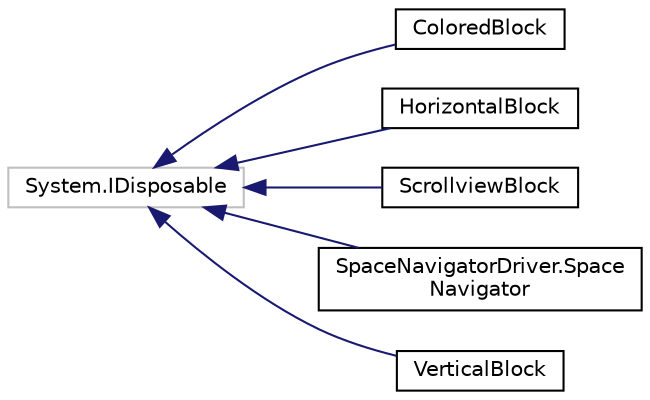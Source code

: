 digraph "Graphical Class Hierarchy"
{
 // LATEX_PDF_SIZE
  edge [fontname="Helvetica",fontsize="10",labelfontname="Helvetica",labelfontsize="10"];
  node [fontname="Helvetica",fontsize="10",shape=record];
  rankdir="LR";
  Node0 [label="System.IDisposable",height=0.2,width=0.4,color="grey75", fillcolor="white", style="filled",tooltip=" "];
  Node0 -> Node1 [dir="back",color="midnightblue",fontsize="10",style="solid",fontname="Helvetica"];
  Node1 [label="ColoredBlock",height=0.2,width=0.4,color="black", fillcolor="white", style="filled",URL="$class_colored_block.html",tooltip=" "];
  Node0 -> Node2 [dir="back",color="midnightblue",fontsize="10",style="solid",fontname="Helvetica"];
  Node2 [label="HorizontalBlock",height=0.2,width=0.4,color="black", fillcolor="white", style="filled",URL="$class_horizontal_block.html",tooltip=" "];
  Node0 -> Node3 [dir="back",color="midnightblue",fontsize="10",style="solid",fontname="Helvetica"];
  Node3 [label="ScrollviewBlock",height=0.2,width=0.4,color="black", fillcolor="white", style="filled",URL="$class_scrollview_block.html",tooltip=" "];
  Node0 -> Node4 [dir="back",color="midnightblue",fontsize="10",style="solid",fontname="Helvetica"];
  Node4 [label="SpaceNavigatorDriver.Space\lNavigator",height=0.2,width=0.4,color="black", fillcolor="white", style="filled",URL="$class_space_navigator_driver_1_1_space_navigator.html",tooltip=" "];
  Node0 -> Node5 [dir="back",color="midnightblue",fontsize="10",style="solid",fontname="Helvetica"];
  Node5 [label="VerticalBlock",height=0.2,width=0.4,color="black", fillcolor="white", style="filled",URL="$class_vertical_block.html",tooltip=" "];
}
